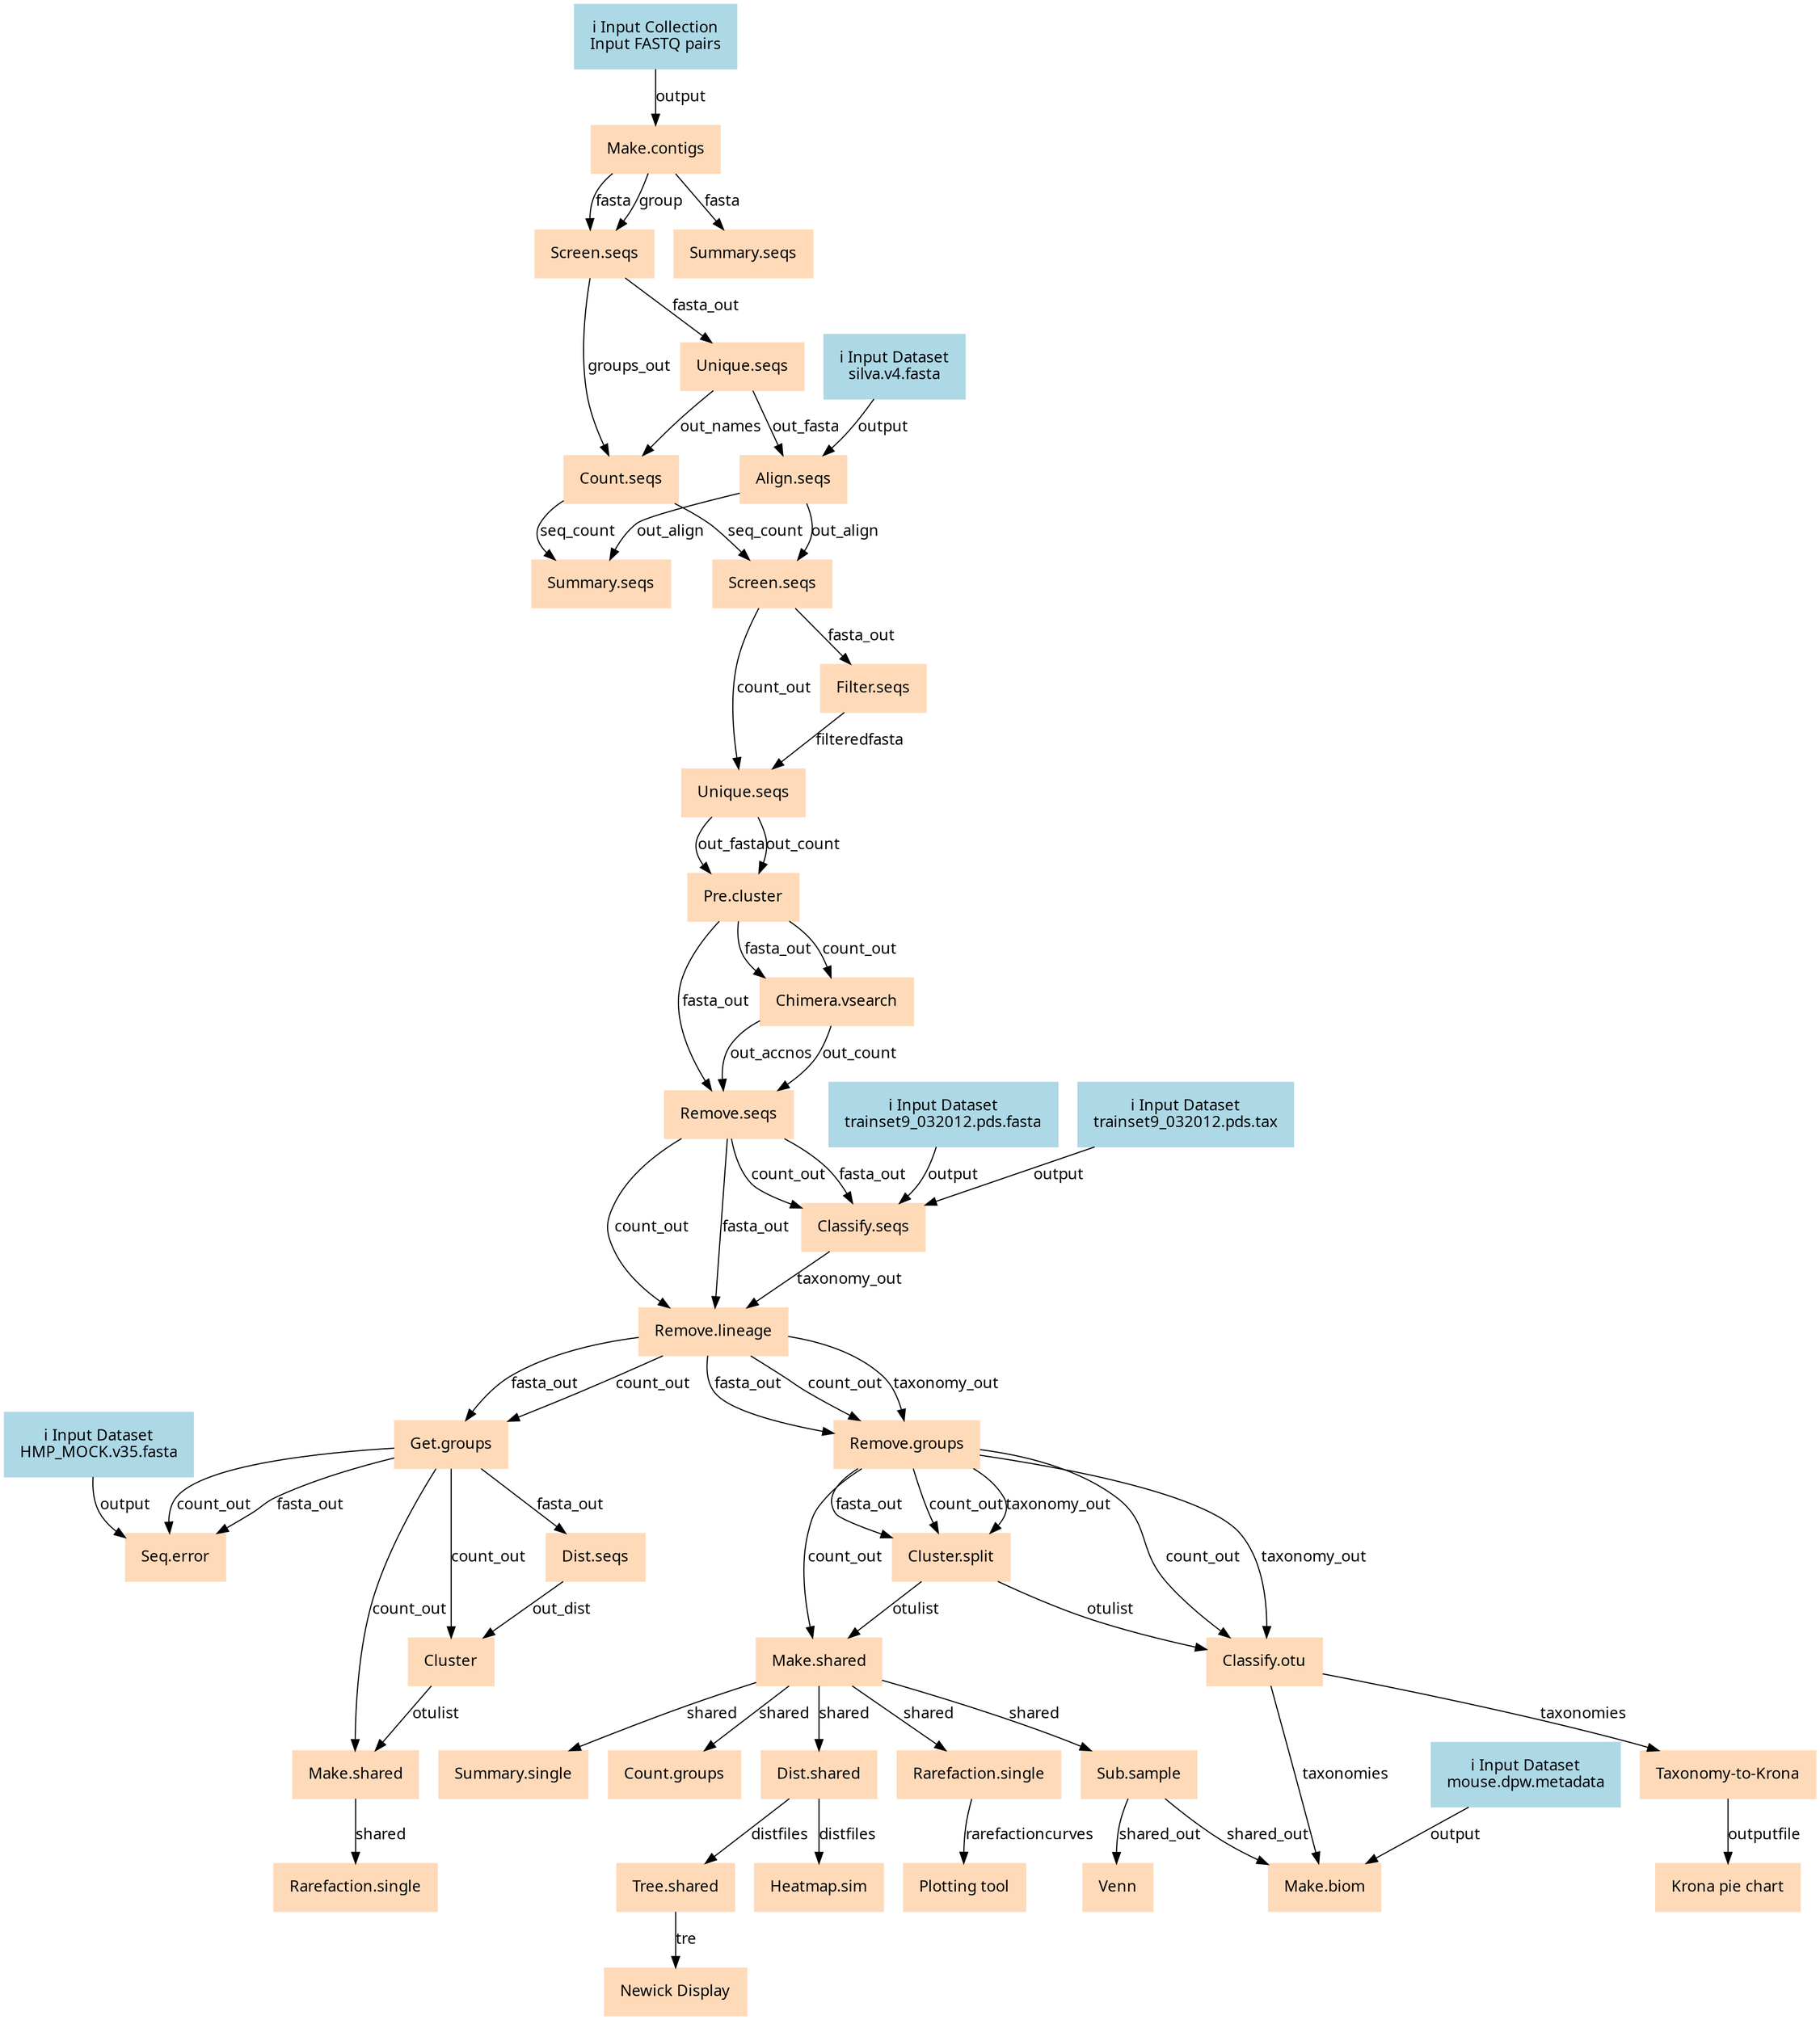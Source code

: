 digraph main {
  node [fontname="Atkinson Hyperlegible", shape=box, color=white,style=filled,color=peachpuff,margin="0.2,0.2"];
  edge [fontname="Atkinson Hyperlegible"];
  0[color=lightblue,label="ℹ️ Input Collection\nInput FASTQ pairs"]
  1[color=lightblue,label="ℹ️ Input Dataset\nsilva.v4.fasta"]
  10[label="Count.seqs"]
  8 -> 10 [label="groups_out"]
  9 -> 10 [label="out_names"]
  11[label="Align.seqs"]
  1 -> 11 [label="output"]
  9 -> 11 [label="out_fasta"]
  12[label="Summary.seqs"]
  10 -> 12 [label="seq_count"]
  11 -> 12 [label="out_align"]
  13[label="Screen.seqs"]
  10 -> 13 [label="seq_count"]
  11 -> 13 [label="out_align"]
  14[label="Filter.seqs"]
  13 -> 14 [label="fasta_out"]
  15[label="Unique.seqs"]
  14 -> 15 [label="filteredfasta"]
  13 -> 15 [label="count_out"]
  16[label="Pre.cluster"]
  15 -> 16 [label="out_fasta"]
  15 -> 16 [label="out_count"]
  17[label="Chimera.vsearch"]
  16 -> 17 [label="fasta_out"]
  16 -> 17 [label="count_out"]
  18[label="Remove.seqs"]
  17 -> 18 [label="out_accnos"]
  17 -> 18 [label="out_count"]
  16 -> 18 [label="fasta_out"]
  19[label="Classify.seqs"]
  2 -> 19 [label="output"]
  18 -> 19 [label="count_out"]
  18 -> 19 [label="fasta_out"]
  3 -> 19 [label="output"]
  2[color=lightblue,label="ℹ️ Input Dataset\ntrainset9_032012.pds.fasta"]
  20[label="Remove.lineage"]
  18 -> 20 [label="count_out"]
  18 -> 20 [label="fasta_out"]
  19 -> 20 [label="taxonomy_out"]
  21[label="Get.groups"]
  20 -> 21 [label="fasta_out"]
  20 -> 21 [label="count_out"]
  22[label="Remove.groups"]
  20 -> 22 [label="fasta_out"]
  20 -> 22 [label="count_out"]
  20 -> 22 [label="taxonomy_out"]
  23[label="Seq.error"]
  4 -> 23 [label="output"]
  21 -> 23 [label="count_out"]
  21 -> 23 [label="fasta_out"]
  24[label="Dist.seqs"]
  21 -> 24 [label="fasta_out"]
  25[label="Cluster.split"]
  22 -> 25 [label="fasta_out"]
  22 -> 25 [label="count_out"]
  22 -> 25 [label="taxonomy_out"]
  26[label="Cluster"]
  21 -> 26 [label="count_out"]
  24 -> 26 [label="out_dist"]
  27[label="Make.shared"]
  22 -> 27 [label="count_out"]
  25 -> 27 [label="otulist"]
  28[label="Classify.otu"]
  22 -> 28 [label="count_out"]
  25 -> 28 [label="otulist"]
  22 -> 28 [label="taxonomy_out"]
  29[label="Make.shared"]
  21 -> 29 [label="count_out"]
  26 -> 29 [label="otulist"]
  3[color=lightblue,label="ℹ️ Input Dataset\ntrainset9_032012.pds.tax"]
  30[label="Summary.single"]
  27 -> 30 [label="shared"]
  31[label="Count.groups"]
  27 -> 31 [label="shared"]
  32[label="Dist.shared"]
  27 -> 32 [label="shared"]
  33[label="Rarefaction.single"]
  27 -> 33 [label="shared"]
  34[label="Sub.sample"]
  27 -> 34 [label="shared"]
  35[label="Taxonomy-to-Krona"]
  28 -> 35 [label="taxonomies"]
  36[label="Rarefaction.single"]
  29 -> 36 [label="shared"]
  37[label="Tree.shared"]
  32 -> 37 [label="distfiles"]
  38[label="Heatmap.sim"]
  32 -> 38 [label="distfiles"]
  39[label="Plotting tool"]
  33 -> 39 [label="rarefactioncurves"]
  4[color=lightblue,label="ℹ️ Input Dataset\nHMP_MOCK.v35.fasta"]
  40[label="Venn"]
  34 -> 40 [label="shared_out"]
  41[label="Make.biom"]
  28 -> 41 [label="taxonomies"]
  5 -> 41 [label="output"]
  34 -> 41 [label="shared_out"]
  42[label="Krona pie chart"]
  35 -> 42 [label="outputfile"]
  43[label="Newick Display"]
  37 -> 43 [label="tre"]
  5[color=lightblue,label="ℹ️ Input Dataset\nmouse.dpw.metadata"]
  6[label="Make.contigs"]
  0 -> 6 [label="output"]
  7[label="Summary.seqs"]
  6 -> 7 [label="fasta"]
  8[label="Screen.seqs"]
  6 -> 8 [label="fasta"]
  6 -> 8 [label="group"]
  9[label="Unique.seqs"]
  8 -> 9 [label="fasta_out"]
}